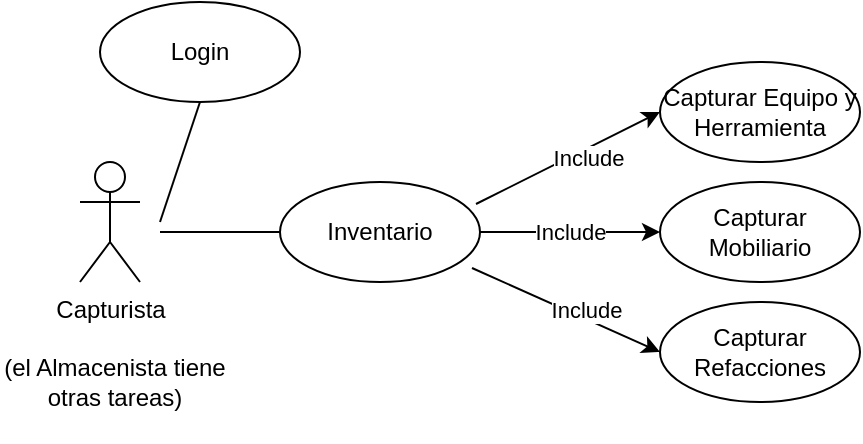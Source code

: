 <mxfile version="20.5.3" type="github">
  <diagram id="kgpKYQtTHZ0yAKxKKP6v" name="Page-1">
    <mxGraphModel dx="895" dy="582" grid="1" gridSize="10" guides="1" tooltips="1" connect="1" arrows="1" fold="1" page="1" pageScale="1" pageWidth="850" pageHeight="1100" math="0" shadow="0">
      <root>
        <mxCell id="0" />
        <mxCell id="1" parent="0" />
        <mxCell id="UVm6rG7PrMdfkEH4zLCa-1" value="Capturista" style="shape=umlActor;verticalLabelPosition=bottom;verticalAlign=top;html=1;outlineConnect=0;" vertex="1" parent="1">
          <mxGeometry x="130" y="240" width="30" height="60" as="geometry" />
        </mxCell>
        <mxCell id="UVm6rG7PrMdfkEH4zLCa-2" value="" style="endArrow=none;html=1;rounded=0;entryX=0.5;entryY=1;entryDx=0;entryDy=0;" edge="1" parent="1" target="UVm6rG7PrMdfkEH4zLCa-3">
          <mxGeometry width="50" height="50" relative="1" as="geometry">
            <mxPoint x="170" y="270" as="sourcePoint" />
            <mxPoint x="220" y="220" as="targetPoint" />
          </mxGeometry>
        </mxCell>
        <mxCell id="UVm6rG7PrMdfkEH4zLCa-3" value="Login" style="ellipse;whiteSpace=wrap;html=1;" vertex="1" parent="1">
          <mxGeometry x="140" y="160" width="100" height="50" as="geometry" />
        </mxCell>
        <mxCell id="UVm6rG7PrMdfkEH4zLCa-4" value="" style="endArrow=none;html=1;rounded=0;entryX=0;entryY=0.5;entryDx=0;entryDy=0;" edge="1" parent="1" target="UVm6rG7PrMdfkEH4zLCa-5">
          <mxGeometry width="50" height="50" relative="1" as="geometry">
            <mxPoint x="170" y="275" as="sourcePoint" />
            <mxPoint x="230" y="280" as="targetPoint" />
          </mxGeometry>
        </mxCell>
        <mxCell id="UVm6rG7PrMdfkEH4zLCa-5" value="Inventario" style="ellipse;whiteSpace=wrap;html=1;" vertex="1" parent="1">
          <mxGeometry x="230" y="250" width="100" height="50" as="geometry" />
        </mxCell>
        <mxCell id="UVm6rG7PrMdfkEH4zLCa-9" value="" style="endArrow=classic;html=1;rounded=0;exitX=1;exitY=0.5;exitDx=0;exitDy=0;" edge="1" parent="1" source="UVm6rG7PrMdfkEH4zLCa-5">
          <mxGeometry relative="1" as="geometry">
            <mxPoint x="320" y="230" as="sourcePoint" />
            <mxPoint x="420" y="275" as="targetPoint" />
          </mxGeometry>
        </mxCell>
        <mxCell id="UVm6rG7PrMdfkEH4zLCa-10" value="Include" style="edgeLabel;resizable=0;html=1;align=center;verticalAlign=middle;" connectable="0" vertex="1" parent="UVm6rG7PrMdfkEH4zLCa-9">
          <mxGeometry relative="1" as="geometry" />
        </mxCell>
        <mxCell id="UVm6rG7PrMdfkEH4zLCa-12" value="Capturar Mobiliario" style="ellipse;whiteSpace=wrap;html=1;" vertex="1" parent="1">
          <mxGeometry x="420" y="250" width="100" height="50" as="geometry" />
        </mxCell>
        <mxCell id="UVm6rG7PrMdfkEH4zLCa-14" value="Capturar Equipo y Herramienta" style="ellipse;whiteSpace=wrap;html=1;" vertex="1" parent="1">
          <mxGeometry x="420" y="190" width="100" height="50" as="geometry" />
        </mxCell>
        <mxCell id="UVm6rG7PrMdfkEH4zLCa-15" value="Capturar Refacciones" style="ellipse;whiteSpace=wrap;html=1;" vertex="1" parent="1">
          <mxGeometry x="420" y="310" width="100" height="50" as="geometry" />
        </mxCell>
        <mxCell id="UVm6rG7PrMdfkEH4zLCa-17" value="(el Almacenista tiene otras tareas)" style="text;html=1;strokeColor=none;fillColor=none;align=center;verticalAlign=middle;whiteSpace=wrap;rounded=0;" vertex="1" parent="1">
          <mxGeometry x="90" y="320" width="115" height="60" as="geometry" />
        </mxCell>
        <mxCell id="UVm6rG7PrMdfkEH4zLCa-23" value="" style="endArrow=classic;html=1;rounded=0;entryX=0;entryY=0.5;entryDx=0;entryDy=0;exitX=0.98;exitY=0.22;exitDx=0;exitDy=0;exitPerimeter=0;" edge="1" parent="1" source="UVm6rG7PrMdfkEH4zLCa-5" target="UVm6rG7PrMdfkEH4zLCa-14">
          <mxGeometry relative="1" as="geometry">
            <mxPoint x="340" y="260" as="sourcePoint" />
            <mxPoint x="410" y="260" as="targetPoint" />
          </mxGeometry>
        </mxCell>
        <mxCell id="UVm6rG7PrMdfkEH4zLCa-24" value="Include" style="edgeLabel;resizable=0;html=1;align=center;verticalAlign=middle;" connectable="0" vertex="1" parent="UVm6rG7PrMdfkEH4zLCa-23">
          <mxGeometry relative="1" as="geometry">
            <mxPoint x="10" as="offset" />
          </mxGeometry>
        </mxCell>
        <mxCell id="UVm6rG7PrMdfkEH4zLCa-25" value="" style="endArrow=classic;html=1;rounded=0;entryX=0;entryY=0.5;entryDx=0;entryDy=0;exitX=0.96;exitY=0.86;exitDx=0;exitDy=0;exitPerimeter=0;" edge="1" parent="1" source="UVm6rG7PrMdfkEH4zLCa-5" target="UVm6rG7PrMdfkEH4zLCa-15">
          <mxGeometry relative="1" as="geometry">
            <mxPoint x="330" y="310" as="sourcePoint" />
            <mxPoint x="412" y="290" as="targetPoint" />
          </mxGeometry>
        </mxCell>
        <mxCell id="UVm6rG7PrMdfkEH4zLCa-26" value="Include" style="edgeLabel;resizable=0;html=1;align=center;verticalAlign=middle;" connectable="0" vertex="1" parent="UVm6rG7PrMdfkEH4zLCa-25">
          <mxGeometry relative="1" as="geometry">
            <mxPoint x="10" as="offset" />
          </mxGeometry>
        </mxCell>
      </root>
    </mxGraphModel>
  </diagram>
</mxfile>
